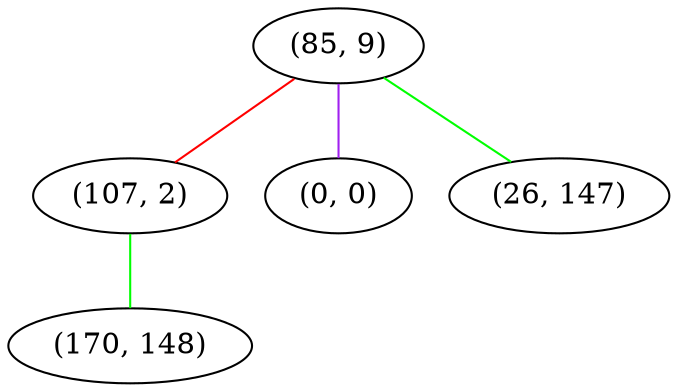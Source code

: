 graph "" {
"(85, 9)";
"(107, 2)";
"(0, 0)";
"(26, 147)";
"(170, 148)";
"(85, 9)" -- "(107, 2)"  [color=red, key=0, weight=1];
"(85, 9)" -- "(0, 0)"  [color=purple, key=0, weight=4];
"(85, 9)" -- "(26, 147)"  [color=green, key=0, weight=2];
"(107, 2)" -- "(170, 148)"  [color=green, key=0, weight=2];
}
